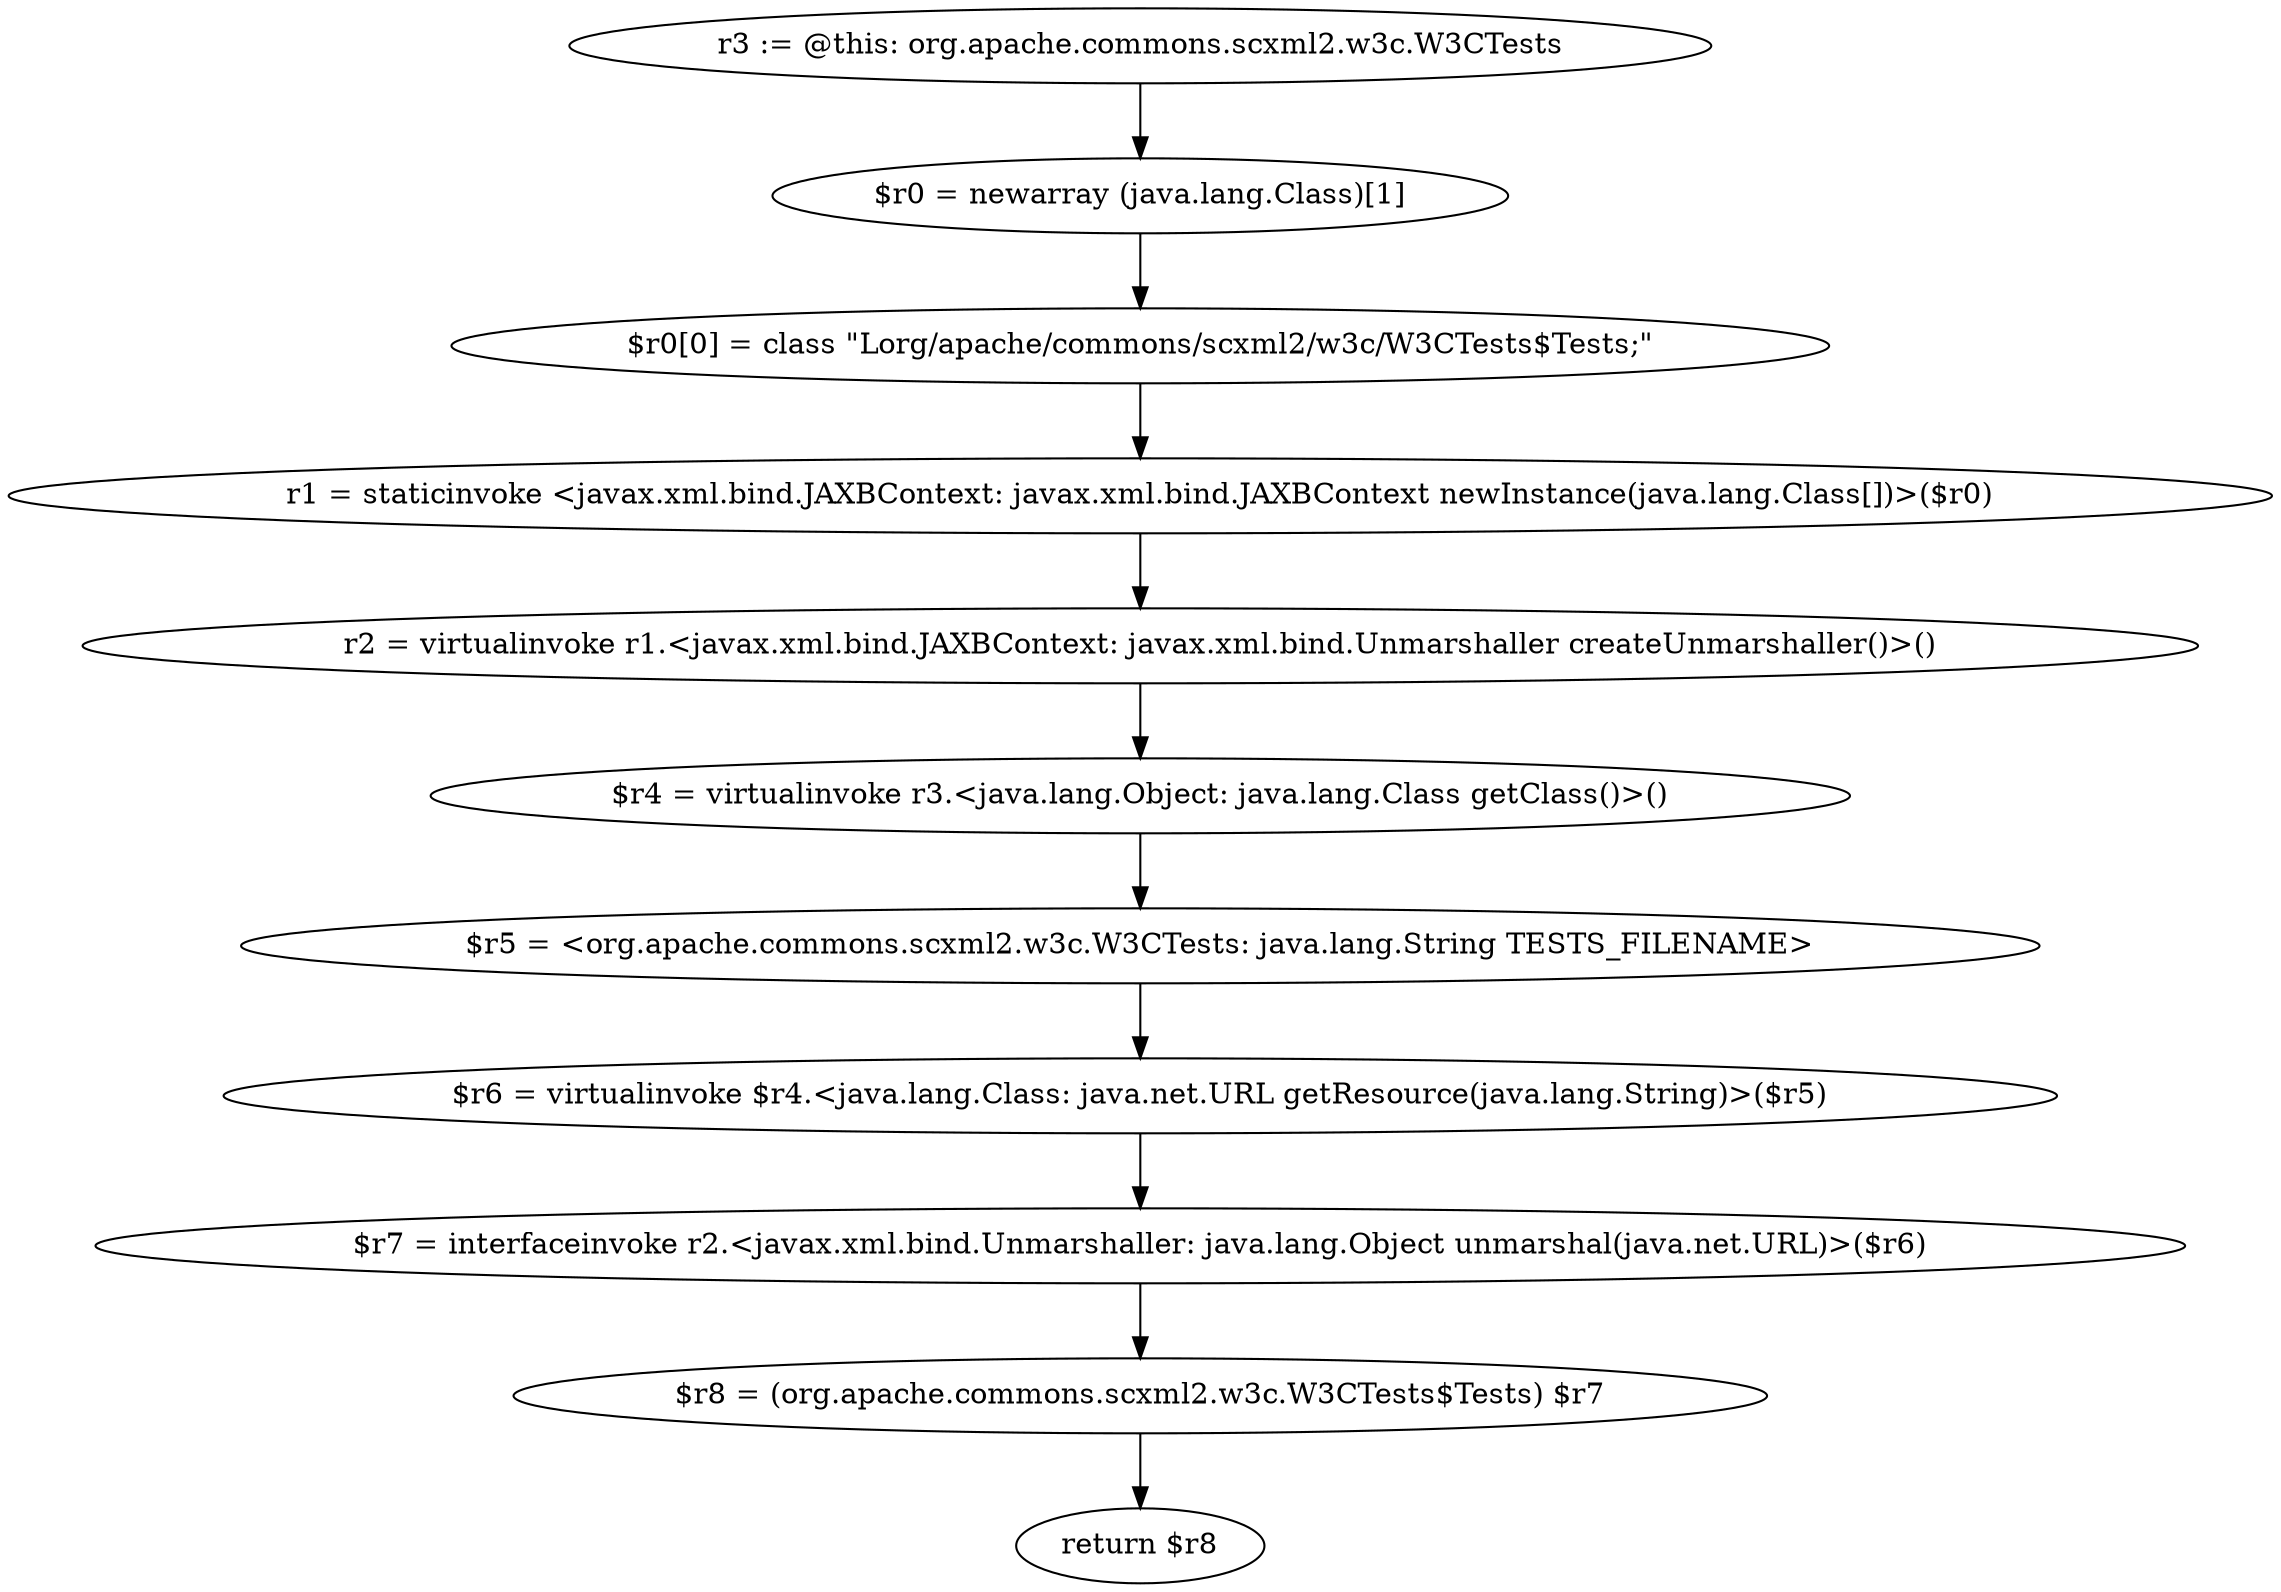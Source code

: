 digraph "unitGraph" {
    "r3 := @this: org.apache.commons.scxml2.w3c.W3CTests"
    "$r0 = newarray (java.lang.Class)[1]"
    "$r0[0] = class \"Lorg/apache/commons/scxml2/w3c/W3CTests$Tests;\""
    "r1 = staticinvoke <javax.xml.bind.JAXBContext: javax.xml.bind.JAXBContext newInstance(java.lang.Class[])>($r0)"
    "r2 = virtualinvoke r1.<javax.xml.bind.JAXBContext: javax.xml.bind.Unmarshaller createUnmarshaller()>()"
    "$r4 = virtualinvoke r3.<java.lang.Object: java.lang.Class getClass()>()"
    "$r5 = <org.apache.commons.scxml2.w3c.W3CTests: java.lang.String TESTS_FILENAME>"
    "$r6 = virtualinvoke $r4.<java.lang.Class: java.net.URL getResource(java.lang.String)>($r5)"
    "$r7 = interfaceinvoke r2.<javax.xml.bind.Unmarshaller: java.lang.Object unmarshal(java.net.URL)>($r6)"
    "$r8 = (org.apache.commons.scxml2.w3c.W3CTests$Tests) $r7"
    "return $r8"
    "r3 := @this: org.apache.commons.scxml2.w3c.W3CTests"->"$r0 = newarray (java.lang.Class)[1]";
    "$r0 = newarray (java.lang.Class)[1]"->"$r0[0] = class \"Lorg/apache/commons/scxml2/w3c/W3CTests$Tests;\"";
    "$r0[0] = class \"Lorg/apache/commons/scxml2/w3c/W3CTests$Tests;\""->"r1 = staticinvoke <javax.xml.bind.JAXBContext: javax.xml.bind.JAXBContext newInstance(java.lang.Class[])>($r0)";
    "r1 = staticinvoke <javax.xml.bind.JAXBContext: javax.xml.bind.JAXBContext newInstance(java.lang.Class[])>($r0)"->"r2 = virtualinvoke r1.<javax.xml.bind.JAXBContext: javax.xml.bind.Unmarshaller createUnmarshaller()>()";
    "r2 = virtualinvoke r1.<javax.xml.bind.JAXBContext: javax.xml.bind.Unmarshaller createUnmarshaller()>()"->"$r4 = virtualinvoke r3.<java.lang.Object: java.lang.Class getClass()>()";
    "$r4 = virtualinvoke r3.<java.lang.Object: java.lang.Class getClass()>()"->"$r5 = <org.apache.commons.scxml2.w3c.W3CTests: java.lang.String TESTS_FILENAME>";
    "$r5 = <org.apache.commons.scxml2.w3c.W3CTests: java.lang.String TESTS_FILENAME>"->"$r6 = virtualinvoke $r4.<java.lang.Class: java.net.URL getResource(java.lang.String)>($r5)";
    "$r6 = virtualinvoke $r4.<java.lang.Class: java.net.URL getResource(java.lang.String)>($r5)"->"$r7 = interfaceinvoke r2.<javax.xml.bind.Unmarshaller: java.lang.Object unmarshal(java.net.URL)>($r6)";
    "$r7 = interfaceinvoke r2.<javax.xml.bind.Unmarshaller: java.lang.Object unmarshal(java.net.URL)>($r6)"->"$r8 = (org.apache.commons.scxml2.w3c.W3CTests$Tests) $r7";
    "$r8 = (org.apache.commons.scxml2.w3c.W3CTests$Tests) $r7"->"return $r8";
}
